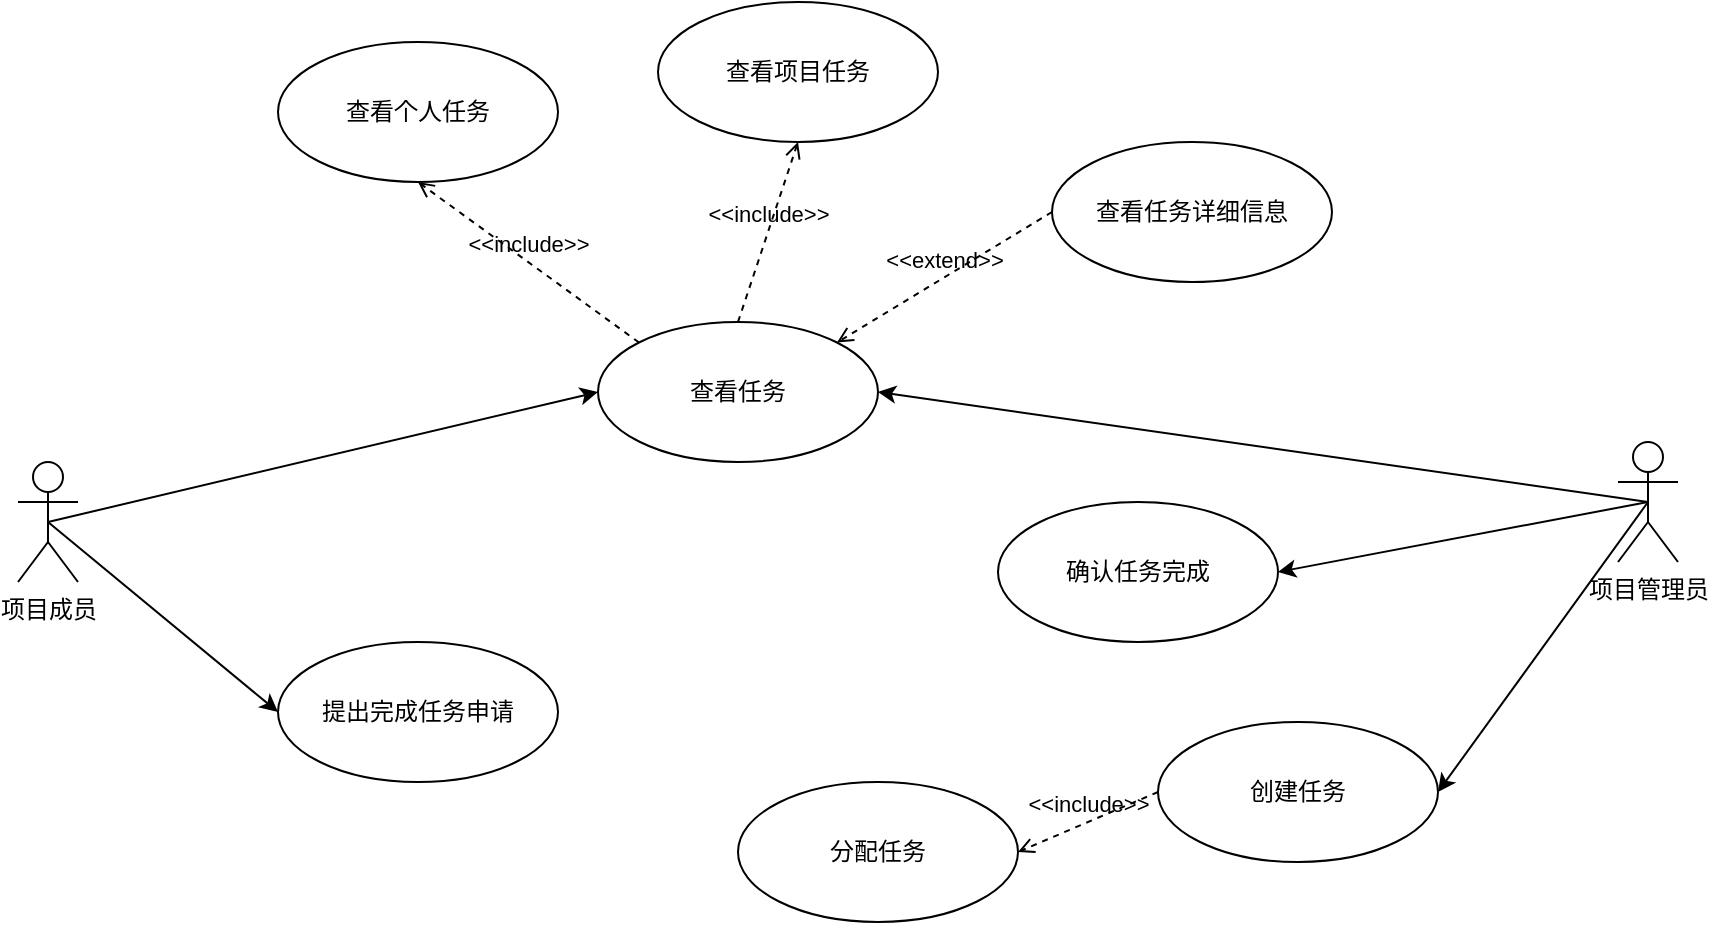 <mxfile version="22.1.2" type="device">
  <diagram id="rSqvzKx6Y5L_LTSwB0dy" name="第 1 页">
    <mxGraphModel dx="1562" dy="909" grid="1" gridSize="10" guides="1" tooltips="1" connect="1" arrows="1" fold="1" page="1" pageScale="1" pageWidth="827" pageHeight="1169" math="0" shadow="0">
      <root>
        <mxCell id="0" />
        <mxCell id="1" parent="0" />
        <mxCell id="10" style="edgeStyle=none;html=1;exitX=0.5;exitY=0.5;exitDx=0;exitDy=0;exitPerimeter=0;entryX=0;entryY=0.5;entryDx=0;entryDy=0;" parent="1" source="2" target="3" edge="1">
          <mxGeometry relative="1" as="geometry" />
        </mxCell>
        <mxCell id="12" style="edgeStyle=none;html=1;exitX=0.5;exitY=0.5;exitDx=0;exitDy=0;exitPerimeter=0;entryX=0;entryY=0.5;entryDx=0;entryDy=0;" parent="1" source="2" target="11" edge="1">
          <mxGeometry relative="1" as="geometry" />
        </mxCell>
        <mxCell id="2" value="项目成员" style="shape=umlActor;verticalLabelPosition=bottom;verticalAlign=top;html=1;outlineConnect=0;" parent="1" vertex="1">
          <mxGeometry x="170" y="380" width="30" height="60" as="geometry" />
        </mxCell>
        <mxCell id="3" value="查看任务" style="ellipse;whiteSpace=wrap;html=1;" parent="1" vertex="1">
          <mxGeometry x="460" y="310" width="140" height="70" as="geometry" />
        </mxCell>
        <mxCell id="5" value="查看个人任务" style="ellipse;whiteSpace=wrap;html=1;" parent="1" vertex="1">
          <mxGeometry x="300" y="170" width="140" height="70" as="geometry" />
        </mxCell>
        <mxCell id="6" value="&amp;lt;&amp;lt;include&amp;gt;&amp;gt;" style="html=1;verticalAlign=bottom;labelBackgroundColor=none;endArrow=open;endFill=0;dashed=1;entryX=0.5;entryY=1;entryDx=0;entryDy=0;exitX=0;exitY=0;exitDx=0;exitDy=0;" parent="1" source="3" target="5" edge="1">
          <mxGeometry width="160" relative="1" as="geometry">
            <mxPoint x="350" y="300" as="sourcePoint" />
            <mxPoint x="510" y="300" as="targetPoint" />
          </mxGeometry>
        </mxCell>
        <mxCell id="7" value="查看项目任务" style="ellipse;whiteSpace=wrap;html=1;" parent="1" vertex="1">
          <mxGeometry x="490" y="150" width="140" height="70" as="geometry" />
        </mxCell>
        <mxCell id="9" value="&amp;lt;&amp;lt;include&amp;gt;&amp;gt;" style="html=1;verticalAlign=bottom;labelBackgroundColor=none;endArrow=open;endFill=0;dashed=1;entryX=0.5;entryY=1;entryDx=0;entryDy=0;exitX=0.5;exitY=0;exitDx=0;exitDy=0;" parent="1" source="3" target="7" edge="1">
          <mxGeometry width="160" relative="1" as="geometry">
            <mxPoint x="340" y="295" as="sourcePoint" />
            <mxPoint x="470" y="195" as="targetPoint" />
            <Array as="points" />
          </mxGeometry>
        </mxCell>
        <mxCell id="11" value="提出完成任务申请" style="ellipse;whiteSpace=wrap;html=1;" parent="1" vertex="1">
          <mxGeometry x="300" y="470" width="140" height="70" as="geometry" />
        </mxCell>
        <mxCell id="15" style="edgeStyle=none;html=1;exitX=0.5;exitY=0.5;exitDx=0;exitDy=0;exitPerimeter=0;entryX=1;entryY=0.5;entryDx=0;entryDy=0;" parent="1" source="13" target="16" edge="1">
          <mxGeometry relative="1" as="geometry">
            <mxPoint x="870" y="360" as="targetPoint" />
          </mxGeometry>
        </mxCell>
        <mxCell id="19" style="edgeStyle=none;html=1;exitX=0.5;exitY=0.5;exitDx=0;exitDy=0;exitPerimeter=0;entryX=1;entryY=0.5;entryDx=0;entryDy=0;" parent="1" source="13" target="3" edge="1">
          <mxGeometry relative="1" as="geometry">
            <mxPoint x="550" y="340" as="targetPoint" />
          </mxGeometry>
        </mxCell>
        <mxCell id="MZ4Z2z5GYiOKU6tmbKix-22" style="rounded=0;orthogonalLoop=1;jettySize=auto;html=1;exitX=0.5;exitY=0.5;exitDx=0;exitDy=0;exitPerimeter=0;entryX=1;entryY=0.5;entryDx=0;entryDy=0;" edge="1" parent="1" source="13" target="MZ4Z2z5GYiOKU6tmbKix-21">
          <mxGeometry relative="1" as="geometry" />
        </mxCell>
        <mxCell id="13" value="项目管理员" style="shape=umlActor;verticalLabelPosition=bottom;verticalAlign=top;html=1;outlineConnect=0;" parent="1" vertex="1">
          <mxGeometry x="970" y="370" width="30" height="60" as="geometry" />
        </mxCell>
        <mxCell id="16" value="创建任务" style="ellipse;whiteSpace=wrap;html=1;" parent="1" vertex="1">
          <mxGeometry x="740" y="510" width="140" height="70" as="geometry" />
        </mxCell>
        <mxCell id="17" value="分配任务" style="ellipse;whiteSpace=wrap;html=1;" parent="1" vertex="1">
          <mxGeometry x="530" y="540" width="140" height="70" as="geometry" />
        </mxCell>
        <mxCell id="7YqEUduBxxyybirNQkBc-21" value="查看任务详细信息" style="ellipse;whiteSpace=wrap;html=1;" parent="1" vertex="1">
          <mxGeometry x="687" y="220" width="140" height="70" as="geometry" />
        </mxCell>
        <mxCell id="7YqEUduBxxyybirNQkBc-22" value="&amp;lt;&amp;lt;extend&amp;gt;&amp;gt;" style="html=1;verticalAlign=bottom;labelBackgroundColor=none;endArrow=open;endFill=0;dashed=1;rounded=0;exitX=0;exitY=0.5;exitDx=0;exitDy=0;entryX=1;entryY=0;entryDx=0;entryDy=0;" parent="1" source="7YqEUduBxxyybirNQkBc-21" target="3" edge="1">
          <mxGeometry width="160" relative="1" as="geometry">
            <mxPoint x="640" y="310" as="sourcePoint" />
            <mxPoint x="800" y="310" as="targetPoint" />
          </mxGeometry>
        </mxCell>
        <mxCell id="20" value="&amp;lt;&amp;lt;include&amp;gt;&amp;gt;" style="html=1;verticalAlign=bottom;labelBackgroundColor=none;endArrow=open;endFill=0;dashed=1;exitX=0;exitY=0.5;exitDx=0;exitDy=0;entryX=1;entryY=0.5;entryDx=0;entryDy=0;" parent="1" source="16" target="17" edge="1">
          <mxGeometry width="160" relative="1" as="geometry">
            <mxPoint x="540" y="320" as="sourcePoint" />
            <mxPoint x="510" y="550" as="targetPoint" />
            <Array as="points" />
          </mxGeometry>
        </mxCell>
        <mxCell id="MZ4Z2z5GYiOKU6tmbKix-21" value="确认任务完成" style="ellipse;whiteSpace=wrap;html=1;" vertex="1" parent="1">
          <mxGeometry x="660" y="400" width="140" height="70" as="geometry" />
        </mxCell>
      </root>
    </mxGraphModel>
  </diagram>
</mxfile>
